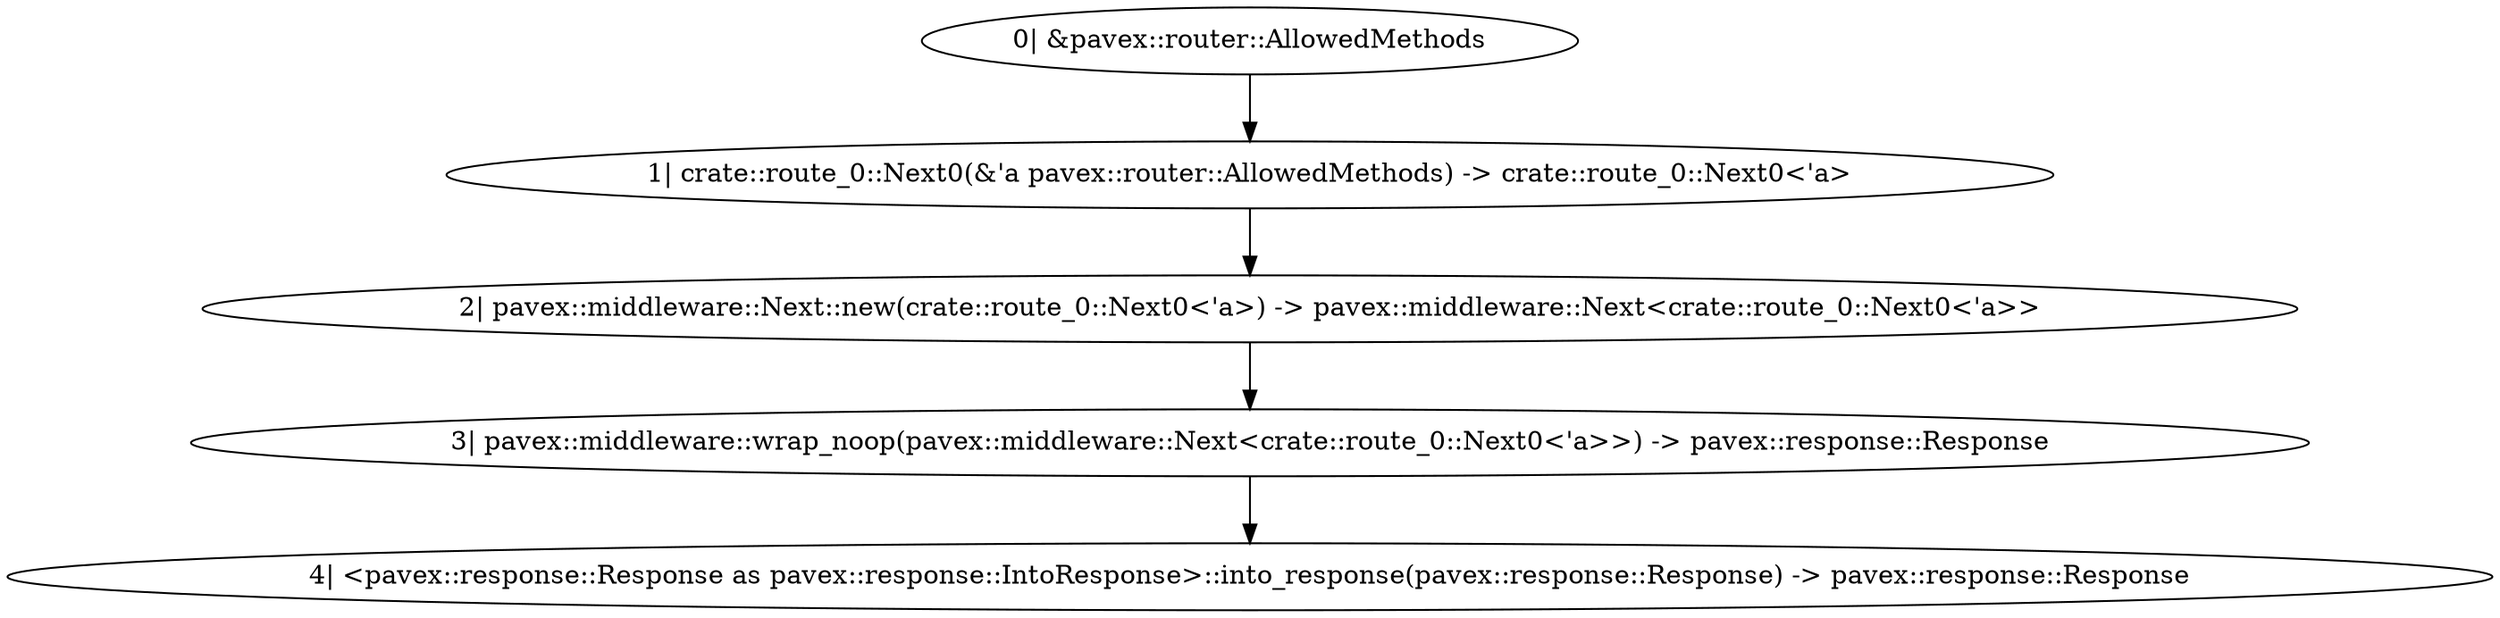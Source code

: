 digraph "* * - 0" {
    0 [ label = "0| &pavex::router::AllowedMethods"]
    1 [ label = "1| crate::route_0::Next0(&'a pavex::router::AllowedMethods) -> crate::route_0::Next0<'a>"]
    2 [ label = "2| pavex::middleware::Next::new(crate::route_0::Next0<'a>) -> pavex::middleware::Next<crate::route_0::Next0<'a>>"]
    3 [ label = "3| pavex::middleware::wrap_noop(pavex::middleware::Next<crate::route_0::Next0<'a>>) -> pavex::response::Response"]
    4 [ label = "4| <pavex::response::Response as pavex::response::IntoResponse>::into_response(pavex::response::Response) -> pavex::response::Response"]
    2 -> 3 [ ]
    1 -> 2 [ ]
    3 -> 4 [ ]
    0 -> 1 [ ]
}

digraph "* * - 1" {
    0 [ label = "0| &pavex::router::AllowedMethods"]
    1 [ label = "1| pavex::router::default_fallback(&pavex::router::AllowedMethods) -> pavex::response::Response"]
    2 [ label = "2| <pavex::response::Response as pavex::response::IntoResponse>::into_response(pavex::response::Response) -> pavex::response::Response"]
    1 -> 2 [ ]
    0 -> 1 [ ]
}

digraph "GET /home - 0" {
    0 [ label = "0| app_f10df8fa::HttpClient"]
    1 [ label = "1| pavex::request::RequestHead"]
    2 [ label = "2| crate::route_1::Next0(pavex::request::RequestHead, app_f10df8fa::HttpClient) -> crate::route_1::Next0"]
    3 [ label = "3| pavex::middleware::Next::new(crate::route_1::Next0) -> pavex::middleware::Next<crate::route_1::Next0>"]
    4 [ label = "4| pavex::middleware::wrap_noop(pavex::middleware::Next<crate::route_1::Next0>) -> pavex::response::Response"]
    5 [ label = "5| <pavex::response::Response as pavex::response::IntoResponse>::into_response(pavex::response::Response) -> pavex::response::Response"]
    3 -> 4 [ ]
    2 -> 3 [ ]
    0 -> 2 [ ]
    1 -> 2 [ ]
    4 -> 5 [ ]
}

digraph "GET /home - 1" {
    0 [ label = "0| pavex::request::RequestHead"]
    1 [ label = "1| app_f10df8fa::extract_path(pavex::request::RequestHead) -> core::result::Result<std::path::PathBuf, app_f10df8fa::ExtractPathError<alloc::string::String>>"]
    2 [ label = "2| `match`"]
    3 [ label = "3| core::result::Result<std::path::PathBuf, app_f10df8fa::ExtractPathError<alloc::string::String>> -> app_f10df8fa::ExtractPathError<alloc::string::String>"]
    4 [ label = "4| app_f10df8fa::logger() -> app_f10df8fa::Logger"]
    5 [ label = "5| app_f10df8fa::handle_extract_path_error(&app_f10df8fa::ExtractPathError<alloc::string::String>, app_f10df8fa::Logger) -> pavex::response::Response"]
    6 [ label = "6| <pavex::response::Response as pavex::response::IntoResponse>::into_response(pavex::response::Response) -> pavex::response::Response"]
    7 [ label = "7| app_f10df8fa::HttpClient"]
    8 [ label = "8| app_f10df8fa::logger() -> app_f10df8fa::Logger"]
    9 [ label = "9| core::result::Result<std::path::PathBuf, app_f10df8fa::ExtractPathError<alloc::string::String>> -> std::path::PathBuf"]
    10 [ label = "10| app_f10df8fa::stream_file(std::path::PathBuf, app_f10df8fa::Logger, app_f10df8fa::HttpClient) -> pavex::response::Response"]
    11 [ label = "11| <pavex::response::Response as pavex::response::IntoResponse>::into_response(pavex::response::Response) -> pavex::response::Response"]
    7 -> 10 [ ]
    8 -> 10 [ ]
    9 -> 10 [ ]
    2 -> 3 [ ]
    0 -> 1 [ ]
    2 -> 9 [ ]
    10 -> 11 [ ]
    3 -> 5 [ label = "&"]
    4 -> 5 [ ]
    5 -> 6 [ ]
    1 -> 2 [ ]
}

digraph app_state {
    0 [ label = "0| app_f10df8fa::Config"]
    1 [ label = "1| app_f10df8fa::http_client(app_f10df8fa::Config) -> app_f10df8fa::HttpClient"]
    2 [ label = "2| crate::ApplicationState(app_f10df8fa::HttpClient) -> crate::ApplicationState"]
    1 -> 2 [ ]
    0 -> 1 [ ]
}

